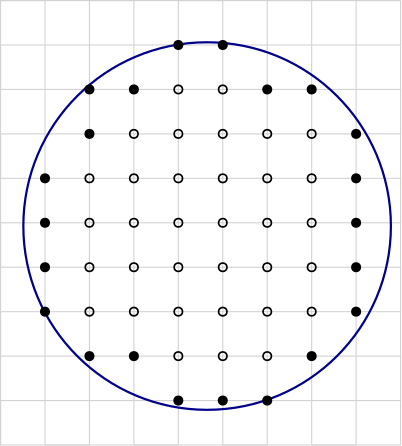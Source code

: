 <?xml version="1.0"?>
<!DOCTYPE ipe SYSTEM "ipe.dtd">
<ipe version="70005" creator="Ipe 7.1.1">
<info created="D:20130524143309" modified="D:20130607113729"/>
<ipestyle name="basic">
<symbol name="arrow/arc(spx)">
<path stroke="sym-stroke" fill="sym-stroke" pen="sym-pen">
0 0 m
-1 0.333 l
-1 -0.333 l
h
</path>
</symbol>
<symbol name="arrow/farc(spx)">
<path stroke="sym-stroke" fill="white" pen="sym-pen">
0 0 m
-1 0.333 l
-1 -0.333 l
h
</path>
</symbol>
<symbol name="mark/circle(sx)" transformations="translations">
<path fill="sym-stroke">
0.6 0 0 0.6 0 0 e
0.4 0 0 0.4 0 0 e
</path>
</symbol>
<symbol name="mark/disk(sx)" transformations="translations">
<path fill="sym-stroke">
0.6 0 0 0.6 0 0 e
</path>
</symbol>
<symbol name="mark/fdisk(sfx)" transformations="translations">
<group>
<path fill="sym-fill">
0.5 0 0 0.5 0 0 e
</path>
<path fill="sym-stroke" fillrule="eofill">
0.6 0 0 0.6 0 0 e
0.4 0 0 0.4 0 0 e
</path>
</group>
</symbol>
<symbol name="mark/box(sx)" transformations="translations">
<path fill="sym-stroke" fillrule="eofill">
-0.6 -0.6 m
0.6 -0.6 l
0.6 0.6 l
-0.6 0.6 l
h
-0.4 -0.4 m
0.4 -0.4 l
0.4 0.4 l
-0.4 0.4 l
h
</path>
</symbol>
<symbol name="mark/square(sx)" transformations="translations">
<path fill="sym-stroke">
-0.6 -0.6 m
0.6 -0.6 l
0.6 0.6 l
-0.6 0.6 l
h
</path>
</symbol>
<symbol name="mark/fsquare(sfx)" transformations="translations">
<group>
<path fill="sym-fill">
-0.5 -0.5 m
0.5 -0.5 l
0.5 0.5 l
-0.5 0.5 l
h
</path>
<path fill="sym-stroke" fillrule="eofill">
-0.6 -0.6 m
0.6 -0.6 l
0.6 0.6 l
-0.6 0.6 l
h
-0.4 -0.4 m
0.4 -0.4 l
0.4 0.4 l
-0.4 0.4 l
h
</path>
</group>
</symbol>
<symbol name="mark/cross(sx)" transformations="translations">
<group>
<path fill="sym-stroke">
-0.43 -0.57 m
0.57 0.43 l
0.43 0.57 l
-0.57 -0.43 l
h
</path>
<path fill="sym-stroke">
-0.43 0.57 m
0.57 -0.43 l
0.43 -0.57 l
-0.57 0.43 l
h
</path>
</group>
</symbol>
<symbol name="arrow/fnormal(spx)">
<path stroke="sym-stroke" fill="white" pen="sym-pen">
0 0 m
-1 0.333 l
-1 -0.333 l
h
</path>
</symbol>
<symbol name="arrow/pointed(spx)">
<path stroke="sym-stroke" fill="sym-stroke" pen="sym-pen">
0 0 m
-1 0.333 l
-0.8 0 l
-1 -0.333 l
h
</path>
</symbol>
<symbol name="arrow/fpointed(spx)">
<path stroke="sym-stroke" fill="white" pen="sym-pen">
0 0 m
-1 0.333 l
-0.8 0 l
-1 -0.333 l
h
</path>
</symbol>
<symbol name="arrow/linear(spx)">
<path stroke="sym-stroke" pen="sym-pen">
-1 0.333 m
0 0 l
-1 -0.333 l
</path>
</symbol>
<symbol name="arrow/fdouble(spx)">
<path stroke="sym-stroke" fill="white" pen="sym-pen">
0 0 m
-1 0.333 l
-1 -0.333 l
h
-1 0 m
-2 0.333 l
-2 -0.333 l
h
</path>
</symbol>
<symbol name="arrow/double(spx)">
<path stroke="sym-stroke" fill="sym-stroke" pen="sym-pen">
0 0 m
-1 0.333 l
-1 -0.333 l
h
-1 0 m
-2 0.333 l
-2 -0.333 l
h
</path>
</symbol>
<pen name="heavier" value="0.8"/>
<pen name="fat" value="1.2"/>
<pen name="ultrafat" value="2"/>
<symbolsize name="large" value="5"/>
<symbolsize name="small" value="2"/>
<symbolsize name="tiny" value="1.1"/>
<arrowsize name="large" value="10"/>
<arrowsize name="small" value="5"/>
<arrowsize name="tiny" value="3"/>
<color name="red" value="1 0 0"/>
<color name="green" value="0 1 0"/>
<color name="blue" value="0 0 1"/>
<color name="yellow" value="1 1 0"/>
<color name="orange" value="1 0.647 0"/>
<color name="gold" value="1 0.843 0"/>
<color name="purple" value="0.627 0.125 0.941"/>
<color name="gray" value="0.745"/>
<color name="brown" value="0.647 0.165 0.165"/>
<color name="navy" value="0 0 0.502"/>
<color name="pink" value="1 0.753 0.796"/>
<color name="seagreen" value="0.18 0.545 0.341"/>
<color name="turquoise" value="0.251 0.878 0.816"/>
<color name="violet" value="0.933 0.51 0.933"/>
<color name="darkblue" value="0 0 0.545"/>
<color name="darkcyan" value="0 0.545 0.545"/>
<color name="darkgray" value="0.663"/>
<color name="darkgreen" value="0 0.392 0"/>
<color name="darkmagenta" value="0.545 0 0.545"/>
<color name="darkorange" value="1 0.549 0"/>
<color name="darkred" value="0.545 0 0"/>
<color name="lightblue" value="0.678 0.847 0.902"/>
<color name="lightcyan" value="0.878 1 1"/>
<color name="lightgray" value="0.827"/>
<color name="lightgreen" value="0.565 0.933 0.565"/>
<color name="lightyellow" value="1 1 0.878"/>
<dashstyle name="dashed" value="[4] 0"/>
<dashstyle name="dotted" value="[1 3] 0"/>
<dashstyle name="dash dotted" value="[4 2 1 2] 0"/>
<dashstyle name="dash dot dotted" value="[4 2 1 2 1 2] 0"/>
<textsize name="large" value="\large"/>
<textsize name="Large" value="\Large"/>
<textsize name="LARGE" value="\LARGE"/>
<textsize name="huge" value="\huge"/>
<textsize name="Huge" value="\Huge"/>
<textsize name="small" value="\small"/>
<textsize name="footnote" value="\footnotesize"/>
<textsize name="tiny" value="\tiny"/>
<textstyle name="center" begin="\begin{center}" end="\end{center}"/>
<textstyle name="itemize" begin="\begin{itemize}" end="\end{itemize}"/>
<textstyle name="item" begin="\begin{itemize}\item{}" end="\end{itemize}"/>
<gridsize name="4 pts" value="4"/>
<gridsize name="8 pts (~3 mm)" value="8"/>
<gridsize name="16 pts (~6 mm)" value="16"/>
<gridsize name="32 pts (~12 mm)" value="32"/>
<gridsize name="10 pts (~3.5 mm)" value="10"/>
<gridsize name="20 pts (~7 mm)" value="20"/>
<gridsize name="14 pts (~5 mm)" value="14"/>
<gridsize name="28 pts (~10 mm)" value="28"/>
<gridsize name="56 pts (~20 mm)" value="56"/>
<anglesize name="90 deg" value="90"/>
<anglesize name="60 deg" value="60"/>
<anglesize name="45 deg" value="45"/>
<anglesize name="30 deg" value="30"/>
<anglesize name="22.5 deg" value="22.5"/>
<tiling name="falling" angle="-60" step="4" width="1"/>
<tiling name="rising" angle="30" step="4" width="1"/>
</ipestyle>
<page>
<layer name="dot"/>
<layer name="circle"/>
<layer name="beta"/>
<layer name="alpha"/>
<layer name="gamma"/>
<layer name="delta"/>
<view layers="circle delta" active="delta"/>
<path layer="circle" stroke="lightgray">
384 544 m
384 544 l
384 704 l
368 704 l
368 544 l
352 544 l
352 704 l
336 704 l
336 544 l
320 544 l
320 704 l
304 704 l
304 544 l
288 544 l
288 704 l
272 704 l
272 544 l
256 544 l
256 704 l
240 704 l
240 544 l
</path>
<path stroke="lightgray">
240 704 m
384 704 l
384 688 l
240 688 l
240 672 l
384 672 l
384 656 l
240 656 l
240 640 l
384 640 l
384 624 l
240 624 l
240 608 l
384 608 l
384 592 l
240 592 l
240 576 l
384 576 l
384 560 l
240 560 l
240 544 l
384 544 l
</path>
<use layer="dot" name="mark/disk(sx)" pos="256 672" size="normal" stroke="black"/>
<use name="mark/disk(sx)" pos="256 656" size="normal" stroke="black"/>
<use name="mark/disk(sx)" pos="256 640" size="normal" stroke="black"/>
<use name="mark/disk(sx)" pos="256 624" size="normal" stroke="black"/>
<use name="mark/disk(sx)" pos="256 608" size="normal" stroke="black"/>
<use name="mark/disk(sx)" pos="256 608" size="normal" stroke="black"/>
<use name="mark/disk(sx)" pos="256 576" size="normal" stroke="black"/>
<use name="mark/disk(sx)" pos="272 576" size="normal" stroke="black"/>
<use name="mark/disk(sx)" pos="272 592" size="normal" stroke="black"/>
<use name="mark/disk(sx)" pos="272 608" size="normal" stroke="black"/>
<use name="mark/disk(sx)" pos="272 624" size="normal" stroke="black"/>
<use name="mark/disk(sx)" pos="272 640" size="normal" stroke="black"/>
<use name="mark/disk(sx)" pos="272 656" size="normal" stroke="black"/>
<use name="mark/disk(sx)" pos="272 672" size="normal" stroke="black"/>
<use name="mark/disk(sx)" pos="288 672" size="normal" stroke="black"/>
<use name="mark/disk(sx)" pos="288 656" size="normal" stroke="black"/>
<use name="mark/disk(sx)" pos="288 640" size="normal" stroke="black"/>
<use name="mark/disk(sx)" pos="288 624" size="normal" stroke="black"/>
<use name="mark/disk(sx)" pos="288 608" size="normal" stroke="black"/>
<use name="mark/disk(sx)" pos="288 592" size="normal" stroke="black"/>
<use name="mark/disk(sx)" pos="288 576" size="normal" stroke="black"/>
<use name="mark/disk(sx)" pos="304 576" size="normal" stroke="black"/>
<use name="mark/disk(sx)" pos="304 592" size="normal" stroke="black"/>
<use name="mark/disk(sx)" pos="304 608" size="normal" stroke="black"/>
<use name="mark/disk(sx)" pos="304 624" size="normal" stroke="black"/>
<use name="mark/disk(sx)" pos="304 640" size="normal" stroke="black"/>
<use name="mark/disk(sx)" pos="304 656" size="normal" stroke="black"/>
<use name="mark/disk(sx)" pos="304 672" size="normal" stroke="black"/>
<use name="mark/disk(sx)" pos="320 672" size="normal" stroke="black"/>
<use name="mark/disk(sx)" pos="320 656" size="normal" stroke="black"/>
<use name="mark/disk(sx)" pos="320 640" size="normal" stroke="black"/>
<use name="mark/disk(sx)" pos="320 624" size="normal" stroke="black"/>
<use name="mark/disk(sx)" pos="320 608" size="normal" stroke="black"/>
<use name="mark/disk(sx)" pos="320 592" size="normal" stroke="black"/>
<use name="mark/disk(sx)" pos="320 576" size="normal" stroke="black"/>
<use name="mark/disk(sx)" pos="336 656" size="normal" stroke="black"/>
<use name="mark/disk(sx)" pos="336 640" size="normal" stroke="black"/>
<use name="mark/disk(sx)" pos="336 624" size="normal" stroke="black"/>
<use name="mark/disk(sx)" pos="336 608" size="normal" stroke="black"/>
<use name="mark/disk(sx)" pos="336 576" size="normal" stroke="black"/>
<use name="mark/disk(sx)" pos="336 576" size="normal" stroke="black"/>
<use name="mark/disk(sx)" pos="352 576" size="normal" stroke="black"/>
<use name="mark/disk(sx)" pos="352 592" size="normal" stroke="black"/>
<use name="mark/disk(sx)" pos="352 608" size="normal" stroke="black"/>
<use name="mark/disk(sx)" pos="352 640" size="normal" stroke="black"/>
<use name="mark/disk(sx)" pos="352 656" size="normal" stroke="black"/>
<use name="mark/disk(sx)" pos="352 672" size="normal" stroke="black"/>
<use name="mark/disk(sx)" pos="336 672" size="normal" stroke="black"/>
<use name="mark/disk(sx)" pos="352 624" size="normal" stroke="black"/>
<use name="mark/disk(sx)" pos="336 592" size="normal" stroke="black"/>
<use name="mark/disk(sx)" pos="368 576" size="normal" stroke="black"/>
<use name="mark/disk(sx)" pos="368 592" size="normal" stroke="black"/>
<use name="mark/disk(sx)" pos="368 592" size="normal" stroke="black"/>
<use name="mark/disk(sx)" pos="368 608" size="normal" stroke="black"/>
<use name="mark/disk(sx)" pos="368 624" size="normal" stroke="black"/>
<use name="mark/disk(sx)" pos="368 640" size="normal" stroke="black"/>
<use name="mark/disk(sx)" pos="368 672" size="normal" stroke="black"/>
<use name="mark/disk(sx)" pos="368 672" size="normal" stroke="black"/>
<use name="mark/disk(sx)" pos="368 672" size="normal" stroke="black"/>
<use name="mark/disk(sx)" pos="368 656" size="normal" stroke="black"/>
<use name="mark/disk(sx)" pos="352 560" size="normal" stroke="black"/>
<use name="mark/disk(sx)" pos="320 560" size="normal" stroke="black"/>
<use name="mark/disk(sx)" pos="288 560" size="normal" stroke="black"/>
<use name="mark/disk(sx)" pos="288 560" size="normal" stroke="black"/>
<use name="mark/disk(sx)" pos="272 560" size="normal" stroke="black"/>
<use name="mark/disk(sx)" pos="256 560" size="normal" stroke="black"/>
<use name="mark/disk(sx)" pos="304 560" size="normal" stroke="black"/>
<use name="mark/disk(sx)" pos="368 560" size="normal" stroke="black"/>
<use name="mark/disk(sx)" pos="288 656" size="normal" stroke="blue"/>
<use name="mark/disk(sx)" pos="272 672" size="normal" stroke="blue"/>
<use name="mark/disk(sx)" pos="288 672" size="normal" stroke="blue"/>
<use name="mark/disk(sx)" pos="304 672" size="normal" stroke="blue"/>
<use name="mark/disk(sx)" pos="320 672" size="normal" stroke="blue"/>
<use name="mark/disk(sx)" pos="336 672" size="normal" stroke="blue"/>
<use name="mark/disk(sx)" pos="352 672" size="normal" stroke="blue"/>
<use name="mark/disk(sx)" pos="352 656" size="normal" stroke="blue"/>
<use name="mark/disk(sx)" pos="368 656" size="normal" stroke="blue"/>
<use name="mark/disk(sx)" pos="368 640" size="normal" stroke="blue"/>
<use name="mark/disk(sx)" pos="352 640" size="normal" stroke="blue"/>
<use name="mark/disk(sx)" pos="336 640" size="normal" stroke="blue"/>
<use name="mark/disk(sx)" pos="336 656" size="normal" stroke="blue"/>
<use name="mark/disk(sx)" pos="320 656" size="normal" stroke="blue"/>
<use name="mark/disk(sx)" pos="320 640" size="normal" stroke="blue"/>
<use name="mark/disk(sx)" pos="304 640" size="normal" stroke="blue"/>
<use name="mark/disk(sx)" pos="304 656" size="normal" stroke="blue"/>
<use name="mark/disk(sx)" pos="288 624" size="normal" stroke="blue"/>
<use name="mark/disk(sx)" pos="288 640" size="normal" stroke="blue"/>
<use name="mark/disk(sx)" pos="272 640" size="normal" stroke="blue"/>
<use name="mark/disk(sx)" pos="272 656" size="normal" stroke="blue"/>
<use name="mark/disk(sx)" pos="256 640" size="normal" stroke="blue"/>
<use name="mark/disk(sx)" pos="256 624" size="normal" stroke="blue"/>
<use name="mark/disk(sx)" pos="272 624" size="normal" stroke="blue"/>
<use name="mark/disk(sx)" pos="304 624" size="normal" stroke="blue"/>
<use name="mark/disk(sx)" pos="320 624" size="normal" stroke="blue"/>
<use name="mark/disk(sx)" pos="336 624" size="normal" stroke="blue"/>
<use name="mark/disk(sx)" pos="352 624" size="normal" stroke="blue"/>
<use name="mark/disk(sx)" pos="368 624" size="normal" stroke="blue"/>
<use name="mark/disk(sx)" pos="368 608" size="normal" stroke="blue"/>
<use name="mark/disk(sx)" pos="352 608" size="normal" stroke="blue"/>
<use name="mark/disk(sx)" pos="336 608" size="normal" stroke="blue"/>
<use name="mark/disk(sx)" pos="320 608" size="normal" stroke="blue"/>
<use name="mark/disk(sx)" pos="304 608" size="normal" stroke="blue"/>
<use name="mark/disk(sx)" pos="288 608" size="normal" stroke="blue"/>
<use name="mark/disk(sx)" pos="272 608" size="normal" stroke="blue"/>
<use name="mark/disk(sx)" pos="256 608" size="normal" stroke="blue"/>
<use name="mark/disk(sx)" pos="272 592" size="normal" stroke="blue"/>
<use name="mark/disk(sx)" pos="288 592" size="normal" stroke="blue"/>
<use name="mark/disk(sx)" pos="304 592" size="normal" stroke="blue"/>
<use name="mark/disk(sx)" pos="320 592" size="normal" stroke="blue"/>
<use name="mark/disk(sx)" pos="336 592" size="normal" stroke="blue"/>
<use name="mark/disk(sx)" pos="352 592" size="normal" stroke="blue"/>
<use name="mark/disk(sx)" pos="368 592" size="normal" stroke="blue"/>
<use name="mark/disk(sx)" pos="352 576" size="normal" stroke="blue"/>
<use name="mark/disk(sx)" pos="336 576" size="normal" stroke="blue"/>
<use name="mark/disk(sx)" pos="320 576" size="normal" stroke="blue"/>
<use name="mark/disk(sx)" pos="304 576" size="normal" stroke="blue"/>
<use name="mark/disk(sx)" pos="288 576" size="normal" stroke="blue"/>
<use name="mark/disk(sx)" pos="272 576" size="normal" stroke="blue"/>
<use name="mark/disk(sx)" pos="304 560" size="normal" stroke="blue"/>
<use name="mark/disk(sx)" pos="320 560" size="normal" stroke="blue"/>
<path layer="circle" stroke="darkblue" pen="heavier">
66.163 0 0 66.163 314.363 622.823 e
</path>
<use layer="dot" name="mark/disk(sx)" pos="256 688" size="normal" stroke="black"/>
<use name="mark/disk(sx)" pos="272 688" size="normal" stroke="black"/>
<use name="mark/disk(sx)" pos="288 688" size="normal" stroke="black"/>
<use name="mark/fsquare(sfx)" pos="304 688" size="large" stroke="red" fill="white"/>
<use name="mark/fsquare(sfx)" pos="320 688" size="large" stroke="red" fill="white"/>
<use name="mark/disk(sx)" pos="336 688" size="normal" stroke="black"/>
<use name="mark/disk(sx)" pos="336 688" size="normal" stroke="black"/>
<use name="mark/disk(sx)" pos="352 688" size="normal" stroke="black"/>
<use name="mark/disk(sx)" pos="368 688" size="normal" stroke="black"/>
<use name="mark/disk(sx)" pos="384 688" size="normal" stroke="black"/>
<use name="mark/disk(sx)" pos="384 656" size="normal" stroke="black"/>
<use name="mark/disk(sx)" pos="384 624" size="normal" stroke="black"/>
<use name="mark/disk(sx)" pos="384 608" size="normal" stroke="black"/>
<use name="mark/disk(sx)" pos="384 608" size="normal" stroke="black"/>
<use name="mark/disk(sx)" pos="384 592" size="normal" stroke="black"/>
<use name="mark/disk(sx)" pos="384 576" size="normal" stroke="black"/>
<use name="mark/disk(sx)" pos="384 624" size="normal" stroke="black"/>
<use name="mark/disk(sx)" pos="384 640" size="normal" stroke="black"/>
<use matrix="1 0 0 1 -0.269329 -0.269329" name="mark/disk(sx)" pos="384 672" size="normal" stroke="black"/>
<use name="mark/disk(sx)" pos="384 560" size="normal" stroke="black"/>
<use name="mark/circle(sx)" pos="240 688" size="normal" stroke="black"/>
<use name="mark/circle(sx)" pos="240 672" size="normal" stroke="black"/>
<use name="mark/circle(sx)" pos="240 672" size="normal" stroke="black"/>
<use name="mark/circle(sx)" pos="240 688" size="normal" stroke="black"/>
<use name="mark/disk(sx)" pos="240 656" size="normal" stroke="white"/>
<use name="mark/disk(sx)" pos="240 656" size="normal" stroke="white"/>
<use name="mark/disk(sx)" pos="240 672" size="normal" stroke="white"/>
<use name="mark/disk(sx)" pos="240 688" size="normal" stroke="black"/>
<use name="mark/disk(sx)" pos="240 672" size="normal" stroke="black"/>
<use name="mark/disk(sx)" pos="240 656" size="normal" stroke="black"/>
<use name="mark/disk(sx)" pos="240 640" size="normal" stroke="black"/>
<use name="mark/disk(sx)" pos="240 624" size="normal" stroke="black"/>
<use name="mark/disk(sx)" pos="240 608" size="normal" stroke="black"/>
<use name="mark/disk(sx)" pos="240 576" size="normal" stroke="black"/>
<use name="mark/disk(sx)" pos="240 592" size="normal" stroke="black"/>
<use name="mark/disk(sx)" pos="240 560" size="normal" stroke="black"/>
<use name="mark/disk(sx)" pos="240 704" size="normal" stroke="black"/>
<use name="mark/disk(sx)" pos="256 704" size="normal" stroke="black"/>
<use name="mark/disk(sx)" pos="352 704" size="normal" stroke="black"/>
<use name="mark/disk(sx)" pos="368 704" size="normal" stroke="black"/>
<use name="mark/disk(sx)" pos="384 704" size="normal" stroke="black"/>
<use name="mark/disk(sx)" pos="336 704" size="normal" stroke="black"/>
<use name="mark/disk(sx)" pos="304 704" size="normal" stroke="black"/>
<use name="mark/disk(sx)" pos="288 704" size="normal" stroke="black"/>
<use name="mark/disk(sx)" pos="288 704" size="normal" stroke="black"/>
<use name="mark/disk(sx)" pos="272 704" size="normal" stroke="black"/>
<use name="mark/disk(sx)" pos="320 704" size="normal" stroke="black"/>
<use name="mark/disk(sx)" pos="240 544" size="normal" stroke="black"/>
<use name="mark/disk(sx)" pos="256 544" size="normal" stroke="black"/>
<use name="mark/disk(sx)" pos="272 544" size="normal" stroke="black"/>
<use name="mark/disk(sx)" pos="288 544" size="normal" stroke="black"/>
<use name="mark/disk(sx)" pos="304 544" size="normal" stroke="black"/>
<use name="mark/disk(sx)" pos="320 544" size="normal" stroke="black"/>
<use name="mark/disk(sx)" pos="336 544" size="normal" stroke="black"/>
<use name="mark/disk(sx)" pos="352 544" size="normal" stroke="black"/>
<use name="mark/disk(sx)" pos="384 544" size="normal" stroke="black"/>
<use name="mark/disk(sx)" pos="368 544" size="normal" stroke="black"/>
<use name="mark/fsquare(sfx)" pos="320 688" size="large" stroke="red" fill="white"/>
<use name="mark/fsquare(sfx)" pos="304 688" size="large" stroke="red" fill="white"/>
<path layer="beta" stroke="red" pen="heavier" arrow="normal/normal">
256.211 591.516 m
320.581 687.667 l
336.471 560.543 l
256.48 591.785 l
</path>
<path stroke="purple" pen="heavier" arrow="normal/normal">
288 640 m
336 608 l
</path>
<path stroke="purple" pen="heavier" arrow="normal/normal">
328.661 624.644 m
199.113 607.945 l
</path>
<path layer="alpha" stroke="blue">
304 688 m
320 688 l
352 672 l
368 656 l
368 592 l
336 560 l
304 560 l
272 576 l
256 592 l
256 640 l
272 672 l
304 688 l
</path>
<path layer="gamma" stroke="black">
304 688 m
336 688 l
368 672 l
384 640 l
</path>
<path stroke="black">
384 640 m
384 592 l
320 544 l
272 560 l
256 592 l
256 592 l
</path>
<path stroke="black">
256 656 m
240 624 l
256 592 l
256 592 l
</path>
<path stroke="black">
256 656 m
272 688 l
304 688 l
</path>
<use layer="dot" name="mark/fsquare(sfx)" pos="336 560" size="large" stroke="red" fill="white"/>
<use name="mark/fsquare(sfx)" pos="336 560" size="large" stroke="red" fill="white"/>
<use name="mark/fsquare(sfx)" pos="256 592" size="large" stroke="red" fill="white"/>
<use name="mark/fsquare(sfx)" pos="256 592" size="large" stroke="red" fill="white"/>
<use layer="gamma" name="mark/disk(sx)" pos="304 688" size="normal" stroke="black"/>
<use layer="delta" name="mark/disk(sx)" pos="304 688" size="normal" stroke="black"/>
<use name="mark/disk(sx)" pos="320 688" size="normal" stroke="black"/>
<use name="mark/disk(sx)" pos="288 672" size="normal" stroke="black"/>
<use name="mark/disk(sx)" pos="272 672" size="normal" stroke="black"/>
<use name="mark/disk(sx)" pos="272 656" size="normal" stroke="black"/>
<use name="mark/disk(sx)" pos="256 640" size="normal" stroke="black"/>
<use name="mark/disk(sx)" pos="256 624" size="normal" stroke="black"/>
<use name="mark/disk(sx)" pos="256 608" size="normal" stroke="black"/>
<use name="mark/disk(sx)" pos="336 672" size="normal" stroke="black"/>
<use name="mark/disk(sx)" pos="352 672" size="normal" stroke="black"/>
<use name="mark/disk(sx)" pos="368 656" size="normal" stroke="black"/>
<use name="mark/disk(sx)" pos="368 640" size="normal" stroke="black"/>
<use name="mark/disk(sx)" pos="368 624" size="normal" stroke="black"/>
<use name="mark/disk(sx)" pos="368 608" size="normal" stroke="black"/>
<use name="mark/disk(sx)" pos="368 592" size="normal" stroke="black"/>
<use name="mark/disk(sx)" pos="352 576" size="normal" stroke="black"/>
<use name="mark/disk(sx)" pos="288 576" size="normal" stroke="black"/>
<use name="mark/disk(sx)" pos="272 576" size="normal" stroke="black"/>
<use name="mark/disk(sx)" pos="304 560" size="normal" stroke="black"/>
<use name="mark/disk(sx)" pos="320 560" size="normal" stroke="black"/>
<use name="mark/disk(sx)" pos="256 592" size="normal" stroke="black"/>
<use name="mark/disk(sx)" pos="336 560" size="normal" stroke="black"/>
<use name="mark/circle(sx)" pos="304 672" size="normal" stroke="black"/>
<use name="mark/circle(sx)" pos="320 672" size="normal" stroke="black"/>
<use name="mark/circle(sx)" pos="320 656" size="normal" stroke="black"/>
<use name="mark/circle(sx)" pos="288 656" size="normal" stroke="black"/>
<use name="mark/circle(sx)" pos="304 656" size="normal" stroke="black"/>
<use name="mark/circle(sx)" pos="336 656" size="normal" stroke="black"/>
<use name="mark/circle(sx)" pos="352 656" size="normal" stroke="black"/>
<use name="mark/circle(sx)" pos="352 640" size="normal" stroke="black"/>
<use name="mark/circle(sx)" pos="336 640" size="normal" stroke="black"/>
<use name="mark/circle(sx)" pos="320 640" size="normal" stroke="black"/>
<use name="mark/circle(sx)" pos="304 640" size="normal" stroke="black"/>
<use name="mark/circle(sx)" pos="288 640" size="normal" stroke="black"/>
<use name="mark/circle(sx)" pos="272 640" size="normal" stroke="black"/>
<use name="mark/circle(sx)" pos="272 624" size="normal" stroke="black"/>
<use name="mark/circle(sx)" pos="272 608" size="normal" stroke="black"/>
<use name="mark/circle(sx)" pos="272 592" size="normal" stroke="black"/>
<use name="mark/circle(sx)" pos="288 624" size="normal" stroke="black"/>
<use name="mark/circle(sx)" pos="288 608" size="normal" stroke="black"/>
<use name="mark/circle(sx)" pos="288 592" size="normal" stroke="black"/>
<use name="mark/circle(sx)" pos="304 624" size="normal" stroke="black"/>
<use name="mark/circle(sx)" pos="304 608" size="normal" stroke="black"/>
<use name="mark/circle(sx)" pos="304 592" size="normal" stroke="black"/>
<use name="mark/circle(sx)" pos="304 576" size="normal" stroke="black"/>
<use name="mark/circle(sx)" pos="320 576" size="normal" stroke="black"/>
<use name="mark/circle(sx)" pos="320 592" size="normal" stroke="black"/>
<use name="mark/circle(sx)" pos="320 608" size="normal" stroke="black"/>
<use name="mark/circle(sx)" pos="320 624" size="normal" stroke="black"/>
<use name="mark/circle(sx)" pos="336 624" size="normal" stroke="black"/>
<use name="mark/circle(sx)" pos="336 608" size="normal" stroke="black"/>
<use name="mark/circle(sx)" pos="336 592" size="normal" stroke="black"/>
<use name="mark/circle(sx)" pos="336 576" size="normal" stroke="black"/>
<use name="mark/circle(sx)" pos="352 624" size="normal" stroke="black"/>
<use name="mark/circle(sx)" pos="352 608" size="normal" stroke="black"/>
<use name="mark/circle(sx)" pos="352 592" size="normal" stroke="black"/>
</page>
</ipe>
